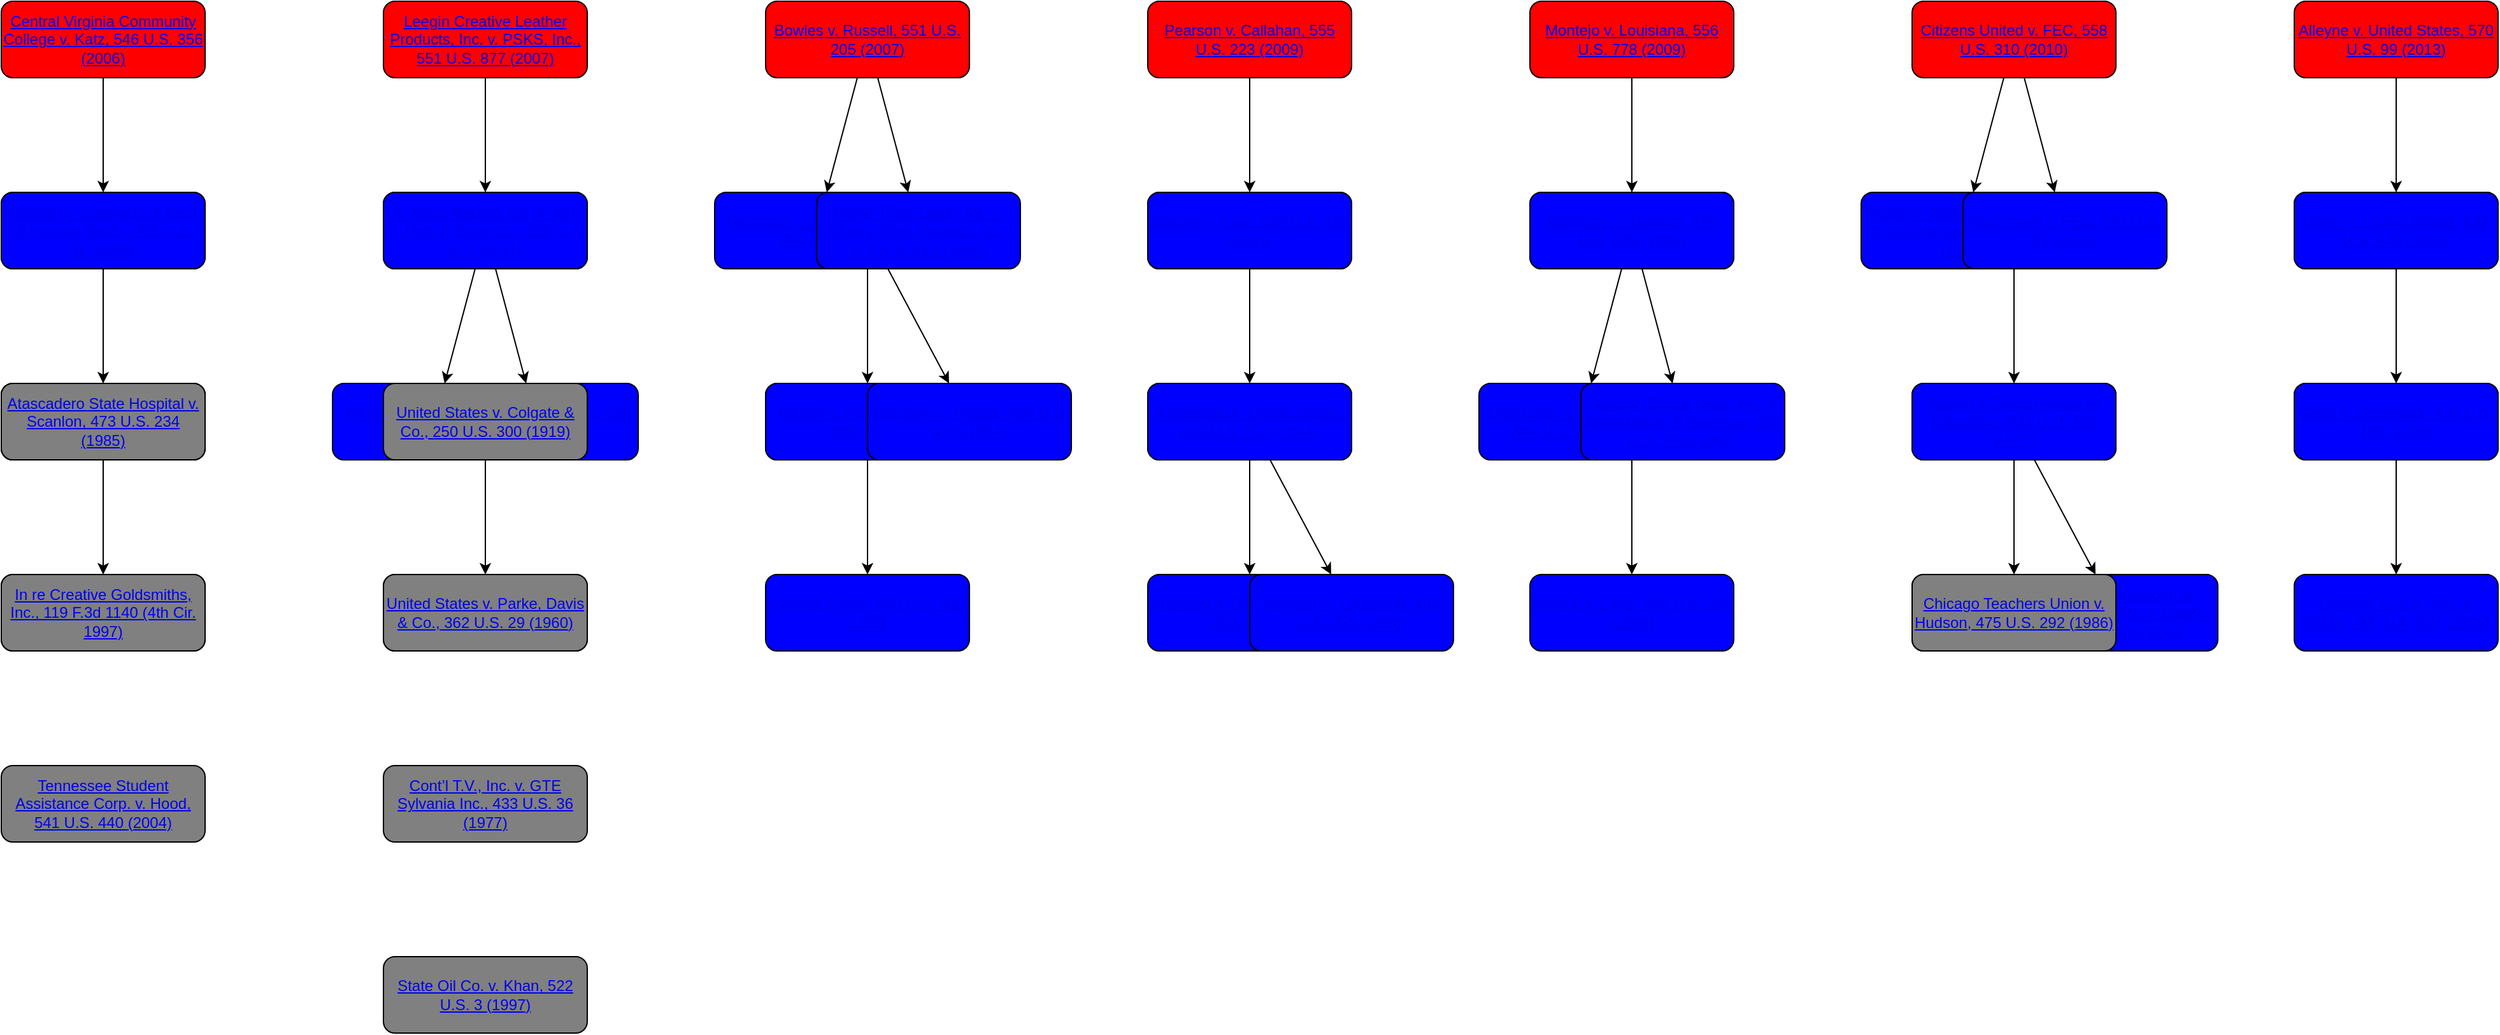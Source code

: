<mxGraphModel dx="800" dy="800" grid="1" gridSize="10" guides="1" tooltips="1" connect="1" arrows="1" fold="1" page="1" pageScale="1" pageWidth="2100" pageHeight="1500" background="#ffffff">
  <root>
    <mxCell id="0"/>
    <mxCell id="1" parent="0"/>
    <mxCell id="2" value="&lt;div&gt;&lt;a href=&quot;https://supreme.justia.com/cases/federal/us/546/356/&quot; target=&quot;_blank&quot;&gt;Central Virginia Community College v. Katz, 546 U.S. 356 (2006)&lt;/a&gt;&lt;/div&gt;" style="rounded=1;html=1;fillColor=red;strokeColor=black;verticalAlign=middle;whiteSpace=wrap" vertex="1" parent="1">
      <mxGeometry x="0" y="0" width="160" height="60" as="geometry"/>
    </mxCell>
    <mxCell id="3" value="&lt;div&gt;&lt;a href=&quot;https://supreme.justia.com/cases/federal/us/551/877/&quot; target=&quot;_blank&quot;&gt;Leegin Creative Leather Products, Inc. v. PSKS, Inc., 551 U.S. 877 (2007)&lt;/a&gt;&lt;/div&gt;" style="rounded=1;html=1;fillColor=red;strokeColor=black;verticalAlign=middle;whiteSpace=wrap" vertex="1" parent="1">
      <mxGeometry x="300" y="0" width="160" height="60" as="geometry"/>
    </mxCell>
    <mxCell id="4" value="&lt;div&gt;&lt;a href=&quot;https://supreme.justia.com/cases/federal/us/551/205/&quot; target=&quot;_blank&quot;&gt;Bowles v. Russell, 551 U.S. 205 (2007)&lt;/a&gt;&lt;/div&gt;" style="rounded=1;html=1;fillColor=red;strokeColor=black;verticalAlign=middle;whiteSpace=wrap" vertex="1" parent="1">
      <mxGeometry x="600" y="0" width="160" height="60" as="geometry"/>
    </mxCell>
    <mxCell id="5" value="&lt;div&gt;&lt;a href=&quot;https://supreme.justia.com/cases/federal/us/555/223/&quot; target=&quot;_blank&quot;&gt;Pearson v. Callahan, 555 U.S. 223 (2009)&lt;/a&gt;&lt;/div&gt;" style="rounded=1;html=1;fillColor=red;strokeColor=black;verticalAlign=middle;whiteSpace=wrap" vertex="1" parent="1">
      <mxGeometry x="900" y="0" width="160" height="60" as="geometry"/>
    </mxCell>
    <mxCell id="6" value="&lt;div&gt;&lt;a href=&quot;https://supreme.justia.com/cases/federal/us/556/778/&quot; target=&quot;_blank&quot;&gt;Montejo v. Louisiana, 556 U.S. 778 (2009)&lt;/a&gt;&lt;/div&gt;" style="rounded=1;html=1;fillColor=red;strokeColor=black;verticalAlign=middle;whiteSpace=wrap" vertex="1" parent="1">
      <mxGeometry x="1200" y="0" width="160" height="60" as="geometry"/>
    </mxCell>
    <mxCell id="7" value="&lt;div&gt;&lt;a href=&quot;https://supreme.justia.com/cases/federal/us/558/310/&quot; target=&quot;_blank&quot;&gt;Citizens United v. FEC, 558 U.S. 310 (2010)&lt;/a&gt;&lt;/div&gt;" style="rounded=1;html=1;fillColor=red;strokeColor=black;verticalAlign=middle;whiteSpace=wrap" vertex="1" parent="1">
      <mxGeometry x="1500" y="0" width="160" height="60" as="geometry"/>
    </mxCell>
    <mxCell id="8" value="&lt;div&gt;&lt;a href=&quot;https://supreme.justia.com/cases/federal/us/570/99/&quot; target=&quot;_blank&quot;&gt;Alleyne v. United States, 570 U.S. 99 (2013)&lt;/a&gt;&lt;/div&gt;" style="rounded=1;html=1;fillColor=red;strokeColor=black;verticalAlign=middle;whiteSpace=wrap" vertex="1" parent="1">
      <mxGeometry x="1800" y="0" width="160" height="60" as="geometry"/>
    </mxCell>
    <mxCell id="9" value="&lt;div&gt;&lt;a href=&quot;https://supreme.justia.com/cases/federal/us/576/644/&quot; target=&quot;_blank&quot;&gt;Obergefell v. Hodges, 576 U.S. 644 (2015)&lt;/a&gt;&lt;/div&gt;" style="rounded=1;html=1;fillColor=red;strokeColor=black;verticalAlign=middle;whiteSpace=wrap" vertex="1" parent="1">
      <mxGeometry x="0" y="150" width="160" height="60" as="geometry"/>
    </mxCell>
    <mxCell id="10" value="&lt;div&gt;&lt;a href=&quot;https://supreme.justia.com/cases/federal/us/576/591/&quot; target=&quot;_blank&quot;&gt;Johnson v. United States, 576 U.S. 591 (2015)&lt;/a&gt;&lt;/div&gt;" style="rounded=1;html=1;fillColor=red;strokeColor=black;verticalAlign=middle;whiteSpace=wrap" vertex="1" parent="1">
      <mxGeometry x="300" y="150" width="160" height="60" as="geometry"/>
    </mxCell>
    <mxCell id="11" value="&lt;div&gt;&lt;a href=&quot;https://supreme.justia.com/cases/federal/us/577/92/&quot; target=&quot;_blank&quot;&gt;Hurst v. Florida, 577 U.S. 92 (2016)&lt;/a&gt;&lt;/div&gt;" style="rounded=1;html=1;fillColor=red;strokeColor=black;verticalAlign=middle;whiteSpace=wrap" vertex="1" parent="1">
      <mxGeometry x="600" y="150" width="160" height="60" as="geometry"/>
    </mxCell>
    <mxCell id="12" value="&lt;div&gt;&lt;a href=&quot;https://supreme.justia.com/cases/federal/us/585/667/&quot; target=&quot;_blank&quot;&gt;Trump v. Hawaii, 585 U.S. 667 (2018)&lt;/a&gt;&lt;/div&gt;" style="rounded=1;html=1;fillColor=red;strokeColor=black;verticalAlign=middle;whiteSpace=wrap" vertex="1" parent="1">
      <mxGeometry x="900" y="150" width="160" height="60" as="geometry"/>
    </mxCell>
    <mxCell id="13" value="&lt;div&gt;&lt;a href=&quot;https://supreme.justia.com/cases/federal/us/585/17-494/&quot; target=&quot;_blank&quot;&gt;South Dakota v. Wayfair, Inc., 585 U.S. ___ (2018)&lt;/a&gt;&lt;/div&gt;" style="rounded=1;html=1;fillColor=red;strokeColor=black;verticalAlign=middle;whiteSpace=wrap" vertex="1" parent="1">
      <mxGeometry x="1200" y="150" width="160" height="60" as="geometry"/>
    </mxCell>
    <mxCell id="14" value="&lt;div&gt;&lt;a href=&quot;https://supreme.justia.com/cases/federal/us/585/16-1466/&quot; target=&quot;_blank&quot;&gt;Janus v. AFSCME, 585 U.S. ___ (2018)&lt;/a&gt;&lt;/div&gt;" style="rounded=1;html=1;fillColor=red;strokeColor=black;verticalAlign=middle;whiteSpace=wrap" vertex="1" parent="1">
      <mxGeometry x="1500" y="150" width="160" height="60" as="geometry"/>
    </mxCell>
    <mxCell id="15" value="&lt;div&gt;&lt;a href=&quot;https://supreme.justia.com/cases/federal/us/588/18-422/&quot; target=&quot;_blank&quot;&gt;Rucho v. Common Cause, 588 U.S. 684 (2019)&lt;/a&gt;&lt;/div&gt;" style="rounded=1;html=1;fillColor=red;strokeColor=black;verticalAlign=middle;whiteSpace=wrap" vertex="1" parent="1">
      <mxGeometry x="1800" y="150" width="160" height="60" as="geometry"/>
    </mxCell>
    <mxCell id="16" value="&lt;div&gt;&lt;a href=&quot;https://supreme.justia.com/cases/federal/us/588/17-647/&quot; target=&quot;_blank&quot;&gt;Knick v. Township of Scott, 588 U.S. ___ (2019)&lt;/a&gt;&lt;/div&gt;" style="rounded=1;html=1;fillColor=red;strokeColor=black;verticalAlign=middle;whiteSpace=wrap" vertex="1" parent="1">
      <mxGeometry x="0" y="300" width="160" height="60" as="geometry"/>
    </mxCell>
    <mxCell id="17" value="&lt;div&gt;&lt;a href=&quot;https://supreme.justia.com/cases/federal/us/587/17-532/&quot; target=&quot;_blank&quot;&gt;Herrera v. Wyoming, 587 U.S. 329 (2019)&lt;/a&gt;&lt;/div&gt;" style="rounded=1;html=1;fillColor=red;strokeColor=black;verticalAlign=middle;whiteSpace=wrap" vertex="1" parent="1">
      <mxGeometry x="300" y="300" width="160" height="60" as="geometry"/>
    </mxCell>
    <mxCell id="18" value="&lt;div&gt;&lt;a href=&quot;https://supreme.justia.com/cases/federal/us/587/17-1299/&quot; target=&quot;_blank&quot;&gt;Franchise Tax Board v. Hyatt, 587 U.S. ___ (2019)&lt;/a&gt;&lt;/div&gt;" style="rounded=1;html=1;fillColor=red;strokeColor=black;verticalAlign=middle;whiteSpace=wrap" vertex="1" parent="1">
      <mxGeometry x="600" y="300" width="160" height="60" as="geometry"/>
    </mxCell>
    <mxCell id="19" value="&lt;div&gt;&lt;a href=&quot;https://supreme.justia.com/cases/federal/us/590/18-5924/&quot; target=&quot;_blank&quot;&gt;Ramos v. Louisiana, 590 U.S. ___ (2020)&lt;/a&gt;&lt;/div&gt;" style="rounded=1;html=1;fillColor=red;strokeColor=black;verticalAlign=middle;whiteSpace=wrap" vertex="1" parent="1">
      <mxGeometry x="900" y="300" width="160" height="60" as="geometry"/>
    </mxCell>
    <mxCell id="20" value="&lt;div&gt;&lt;a href=&quot;https://supreme.justia.com/cases/federal/us/593/19-5807/&quot; target=&quot;_blank&quot;&gt;Edwards v. Vannoy, 593 U.S. ___ (2021)&lt;/a&gt;&lt;/div&gt;" style="rounded=1;html=1;fillColor=red;strokeColor=black;verticalAlign=middle;whiteSpace=wrap" vertex="1" parent="1">
      <mxGeometry x="1200" y="300" width="160" height="60" as="geometry"/>
    </mxCell>
    <mxCell id="21" value="&lt;div&gt;&lt;a href=&quot;https://supreme.justia.com/cases/federal/us/597/19-1392/&quot; target=&quot;_blank&quot;&gt;Dobbs v. Jackson Women’s Health Org., 597 U.S. ___ (2022)&lt;/a&gt;&lt;/div&gt;" style="rounded=1;html=1;fillColor=red;strokeColor=black;verticalAlign=middle;whiteSpace=wrap" vertex="1" parent="1">
      <mxGeometry x="1500" y="300" width="160" height="60" as="geometry"/>
    </mxCell>
    <mxCell id="22" value="&lt;div&gt;&lt;a href=&quot;https://supreme.justia.com/cases/federal/us/603/22-451/&quot; target=&quot;_blank&quot;&gt;Loper Bright Enterprises v. Raimondo, 603 U.S. ___ (2024)&lt;/a&gt;&lt;/div&gt;" style="rounded=1;html=1;fillColor=red;strokeColor=black;verticalAlign=middle;whiteSpace=wrap" vertex="1" parent="1">
      <mxGeometry x="1800" y="300" width="160" height="60" as="geometry"/>
    </mxCell>
    <mxCell id="23" value="&lt;div&gt;&lt;a href=&quot;https://supreme.justia.com/cases/federal/us/492/96/&quot; target=&quot;_blank&quot;&gt;Hoffman v. Connecticut Dept. of Income Maint., 492 U.S. 96 (1989)&lt;/a&gt;&lt;/div&gt;" style="rounded=1;html=1;fillColor=blue;strokeColor=black;verticalAlign=middle;whiteSpace=wrap" vertex="1" parent="1">
      <mxGeometry x="0" y="150" width="160" height="60" as="geometry"/>
    </mxCell>
    <mxCell id="24" value="&lt;div&gt;&lt;a href=&quot;https://supreme.justia.com/cases/federal/us/220/373/&quot; target=&quot;_blank&quot;&gt;Dr. Miles Medical Co. v. John D. Park &amp; Sons Co., 220 U.S. 373 (1911)&lt;/a&gt;&lt;/div&gt;" style="rounded=1;html=1;fillColor=blue;strokeColor=black;verticalAlign=middle;whiteSpace=wrap" vertex="1" parent="1">
      <mxGeometry x="300" y="150" width="160" height="60" as="geometry"/>
    </mxCell>
    <mxCell id="25" value="&lt;div&gt;&lt;a href=&quot;https://supreme.justia.com/cases/federal/us/375/384/&quot; target=&quot;_blank&quot;&gt;Thompson v. INS, 375 U.S. 384 (1964)&lt;/a&gt;&lt;/div&gt;" style="rounded=1;html=1;fillColor=blue;strokeColor=black;verticalAlign=middle;whiteSpace=wrap" vertex="1" parent="1">
      <mxGeometry x="560" y="150" width="160" height="60" as="geometry"/>
    </mxCell>
    <mxCell id="26" value="&lt;div&gt;&lt;a href=&quot;https://supreme.justia.com/cases/federal/us/371/215/&quot; target=&quot;_blank&quot;&gt;Harris Truck Lines, Inc. v. Cherry Meat Packers, Inc., 371 U.S. 215 (1962)&lt;/a&gt;&lt;/div&gt;" style="rounded=1;html=1;fillColor=blue;strokeColor=black;verticalAlign=middle;whiteSpace=wrap" vertex="1" parent="1">
      <mxGeometry x="640" y="150" width="160" height="60" as="geometry"/>
    </mxCell>
    <mxCell id="27" value="&lt;div&gt;&lt;a href=&quot;https://supreme.justia.com/cases/federal/us/533/194/&quot; target=&quot;_blank&quot;&gt;Saucier v. Katz, 533 U.S. 194 (2001)&lt;/a&gt;&lt;/div&gt;" style="rounded=1;html=1;fillColor=blue;strokeColor=black;verticalAlign=middle;whiteSpace=wrap" vertex="1" parent="1">
      <mxGeometry x="900" y="150" width="160" height="60" as="geometry"/>
    </mxCell>
    <mxCell id="28" value="&lt;div&gt;&lt;a href=&quot;https://supreme.justia.com/cases/federal/us/475/625/&quot; target=&quot;_blank&quot;&gt;Michigan v. Jackson, 475 U.S. 625 (1986)&lt;/a&gt;&lt;/div&gt;" style="rounded=1;html=1;fillColor=blue;strokeColor=black;verticalAlign=middle;whiteSpace=wrap" vertex="1" parent="1">
      <mxGeometry x="1200" y="150" width="160" height="60" as="geometry"/>
    </mxCell>
    <mxCell id="29" value="&lt;div&gt;&lt;a href=&quot;https://supreme.justia.com/cases/federal/us/494/652/&quot; target=&quot;_blank&quot;&gt;Austin v. Michigan Chamber of Commerce, 494 U.S. 652 (1990)&lt;/a&gt;&lt;/div&gt;" style="rounded=1;html=1;fillColor=blue;strokeColor=black;verticalAlign=middle;whiteSpace=wrap" vertex="1" parent="1">
      <mxGeometry x="1460" y="150" width="160" height="60" as="geometry"/>
    </mxCell>
    <mxCell id="30" value="&lt;div&gt;&lt;a href=&quot;https://supreme.justia.com/cases/federal/us/540/93/&quot; target=&quot;_blank&quot;&gt;McConnell v. FEC, 540 U.S. 93 (2003)&lt;/a&gt;&lt;/div&gt;" style="rounded=1;html=1;fillColor=blue;strokeColor=black;verticalAlign=middle;whiteSpace=wrap" vertex="1" parent="1">
      <mxGeometry x="1540" y="150" width="160" height="60" as="geometry"/>
    </mxCell>
    <mxCell id="31" value="&lt;div&gt;&lt;a href=&quot;https://supreme.justia.com/cases/federal/us/536/545/&quot; target=&quot;_blank&quot;&gt;Harris v. United States, 536 U.S. 545 (2002)&lt;/a&gt;&lt;/div&gt;" style="rounded=1;html=1;fillColor=blue;strokeColor=black;verticalAlign=middle;whiteSpace=wrap" vertex="1" parent="1">
      <mxGeometry x="1800" y="150" width="160" height="60" as="geometry"/>
    </mxCell>
    <mxCell id="32" value="&lt;div&gt;&lt;a href=&quot;https://en.wikipedia.org/wiki/Baker_v._Nelson&quot; target=&quot;_blank&quot;&gt;Baker v. Nelson, 409 U.S. 810 (1972)&lt;/a&gt;&lt;/div&gt;" style="rounded=1;html=1;fillColor=blue;strokeColor=black;verticalAlign=middle;whiteSpace=wrap" vertex="1" parent="1">
      <mxGeometry x="0" y="300" width="160" height="60" as="geometry"/>
    </mxCell>
    <mxCell id="33" value="&lt;div&gt;&lt;a href=&quot;https://supreme.justia.com/cases/federal/us/564/1/&quot; target=&quot;_blank&quot;&gt;Sykes v. United States, 564 U.S. 1 (2011)&lt;/a&gt;&lt;/div&gt;" style="rounded=1;html=1;fillColor=blue;strokeColor=black;verticalAlign=middle;whiteSpace=wrap" vertex="1" parent="1">
      <mxGeometry x="260" y="300" width="160" height="60" as="geometry"/>
    </mxCell>
    <mxCell id="34" value="&lt;div&gt;&lt;a href=&quot;https://supreme.justia.com/cases/federal/us/550/192/&quot; target=&quot;_blank&quot;&gt;James v. United States, 550 U.S. 192 (2007)&lt;/a&gt;&lt;/div&gt;" style="rounded=1;html=1;fillColor=blue;strokeColor=black;verticalAlign=middle;whiteSpace=wrap" vertex="1" parent="1">
      <mxGeometry x="340" y="300" width="160" height="60" as="geometry"/>
    </mxCell>
    <mxCell id="35" value="&lt;div&gt;&lt;a href=&quot;https://supreme.justia.com/cases/federal/us/490/638/&quot; target=&quot;_blank&quot;&gt;Hildwin v. Florida, 490 U.S. 638 (1989)&lt;/a&gt;&lt;/div&gt;" style="rounded=1;html=1;fillColor=blue;strokeColor=black;verticalAlign=middle;whiteSpace=wrap" vertex="1" parent="1">
      <mxGeometry x="600" y="300" width="160" height="60" as="geometry"/>
    </mxCell>
    <mxCell id="36" value="&lt;div&gt;&lt;a href=&quot;https://supreme.justia.com/cases/federal/us/468/447/&quot; target=&quot;_blank&quot;&gt;Spaziano v. Florida, 468 U.S. 447 (1984)&lt;/a&gt;&lt;/div&gt;" style="rounded=1;html=1;fillColor=blue;strokeColor=black;verticalAlign=middle;whiteSpace=wrap" vertex="1" parent="1">
      <mxGeometry x="680" y="300" width="160" height="60" as="geometry"/>
    </mxCell>
    <mxCell id="37" value="&lt;div&gt;&lt;a href=&quot;https://supreme.justia.com/cases/federal/us/323/214/&quot; target=&quot;_blank&quot;&gt;Korematsu v. United States, 323 U.S. 214 (1944)&lt;/a&gt;&lt;/div&gt;" style="rounded=1;html=1;fillColor=blue;strokeColor=black;verticalAlign=middle;whiteSpace=wrap" vertex="1" parent="1">
      <mxGeometry x="900" y="300" width="160" height="60" as="geometry"/>
    </mxCell>
    <mxCell id="38" value="&lt;div&gt;&lt;a href=&quot;https://supreme.justia.com/cases/federal/us/504/298/&quot; target=&quot;_blank&quot;&gt;Quill Corp. v. North Dakota, 504 U.S. 298 (1992)&lt;/a&gt;&lt;/div&gt;" style="rounded=1;html=1;fillColor=blue;strokeColor=black;verticalAlign=middle;whiteSpace=wrap" vertex="1" parent="1">
      <mxGeometry x="1160" y="300" width="160" height="60" as="geometry"/>
    </mxCell>
    <mxCell id="39" value="&lt;div&gt;&lt;a href=&quot;https://supreme.justia.com/cases/federal/us/386/753/&quot; target=&quot;_blank&quot;&gt;National Bellas Hess, Inc. v. Department of Revenue, 386 U.S. 753 (1967)&lt;/a&gt;&lt;/div&gt;" style="rounded=1;html=1;fillColor=blue;strokeColor=black;verticalAlign=middle;whiteSpace=wrap" vertex="1" parent="1">
      <mxGeometry x="1240" y="300" width="160" height="60" as="geometry"/>
    </mxCell>
    <mxCell id="40" value="&lt;div&gt;&lt;a href=&quot;https://supreme.justia.com/cases/federal/us/431/209/&quot; target=&quot;_blank&quot;&gt;Abood v. Detroit Board of Education, 431 U.S. 209 (1977)&lt;/a&gt;&lt;/div&gt;" style="rounded=1;html=1;fillColor=blue;strokeColor=black;verticalAlign=middle;whiteSpace=wrap" vertex="1" parent="1">
      <mxGeometry x="1500" y="300" width="160" height="60" as="geometry"/>
    </mxCell>
    <mxCell id="41" value="&lt;div&gt;&lt;a href=&quot;https://supreme.justia.com/cases/federal/us/478/109/&quot; target=&quot;_blank&quot;&gt;Davis v. Bandemer, 478 U.S. 109 (1986)&lt;/a&gt;&lt;/div&gt;" style="rounded=1;html=1;fillColor=blue;strokeColor=black;verticalAlign=middle;whiteSpace=wrap" vertex="1" parent="1">
      <mxGeometry x="1800" y="300" width="160" height="60" as="geometry"/>
    </mxCell>
    <mxCell id="42" value="&lt;div&gt;&lt;a href=&quot;https://supreme.justia.com/cases/federal/us/473/172/&quot; target=&quot;_blank&quot;&gt;Williamson County Regional Planning Comm’n v. Hamilton Bank, 473 U.S. 172 (1985)&lt;/a&gt;&lt;/div&gt;" style="rounded=1;html=1;fillColor=blue;strokeColor=black;verticalAlign=middle;whiteSpace=wrap" vertex="1" parent="1">
      <mxGeometry x="0" y="450" width="160" height="60" as="geometry"/>
    </mxCell>
    <mxCell id="43" value="&lt;div&gt;&lt;a href=&quot;https://supreme.justia.com/cases/federal/us/163/504/&quot; target=&quot;_blank&quot;&gt;Ward v. Race Horse, 163 U.S. 504 (1896)&lt;/a&gt;&lt;/div&gt;" style="rounded=1;html=1;fillColor=blue;strokeColor=black;verticalAlign=middle;whiteSpace=wrap" vertex="1" parent="1">
      <mxGeometry x="300" y="450" width="160" height="60" as="geometry"/>
    </mxCell>
    <mxCell id="44" value="&lt;div&gt;&lt;a href=&quot;https://supreme.justia.com/cases/federal/us/440/410/&quot; target=&quot;_blank&quot;&gt;Nevada v. Hall, 440 U.S. 410 (1979)&lt;/a&gt;&lt;/div&gt;" style="rounded=1;html=1;fillColor=blue;strokeColor=black;verticalAlign=middle;whiteSpace=wrap" vertex="1" parent="1">
      <mxGeometry x="600" y="450" width="160" height="60" as="geometry"/>
    </mxCell>
    <mxCell id="45" value="&lt;div&gt;&lt;a href=&quot;https://supreme.justia.com/cases/federal/us/406/404/&quot; target=&quot;_blank&quot;&gt;Apodaca v. Oregon, 406 U.S. 404 (1972)&lt;/a&gt;&lt;/div&gt;" style="rounded=1;html=1;fillColor=blue;strokeColor=black;verticalAlign=middle;whiteSpace=wrap" vertex="1" parent="1">
      <mxGeometry x="900" y="450" width="160" height="60" as="geometry"/>
    </mxCell>
    <mxCell id="46" value="&lt;div&gt;&lt;a href=&quot;https://supreme.justia.com/cases/federal/us/406/356/&quot; target=&quot;_blank&quot;&gt;Johnson v. Louisiana, 406 U.S. 356 (1972)&lt;/a&gt;&lt;/div&gt;" style="rounded=1;html=1;fillColor=blue;strokeColor=black;verticalAlign=middle;whiteSpace=wrap" vertex="1" parent="1">
      <mxGeometry x="980" y="450" width="160" height="60" as="geometry"/>
    </mxCell>
    <mxCell id="47" value="&lt;div&gt;&lt;a href=&quot;https://supreme.justia.com/cases/federal/us/489/288/&quot; target=&quot;_blank&quot;&gt;Teague v. Lane, 489 U.S. 288 (1989)&lt;/a&gt;&lt;/div&gt;" style="rounded=1;html=1;fillColor=blue;strokeColor=black;verticalAlign=middle;whiteSpace=wrap" vertex="1" parent="1">
      <mxGeometry x="1200" y="450" width="160" height="60" as="geometry"/>
    </mxCell>
    <mxCell id="48" value="&lt;div&gt;&lt;a href=&quot;https://supreme.justia.com/cases/federal/us/410/113/&quot; target=&quot;_blank&quot;&gt;Roe v. Wade, 410 U.S. 113 (1973)&lt;/a&gt;&lt;/div&gt;" style="rounded=1;html=1;fillColor=blue;strokeColor=black;verticalAlign=middle;whiteSpace=wrap" vertex="1" parent="1">
      <mxGeometry x="1500" y="450" width="160" height="60" as="geometry"/>
    </mxCell>
    <mxCell id="49" value="&lt;div&gt;&lt;a href=&quot;https://supreme.justia.com/cases/federal/us/505/833/&quot; target=&quot;_blank&quot;&gt;Planned Parenthood of Southeastern Pa. v. Casey, 505 U.S. 833 (1992)&lt;/a&gt;&lt;/div&gt;" style="rounded=1;html=1;fillColor=blue;strokeColor=black;verticalAlign=middle;whiteSpace=wrap" vertex="1" parent="1">
      <mxGeometry x="1580" y="450" width="160" height="60" as="geometry"/>
    </mxCell>
    <mxCell id="50" value="&lt;div&gt;&lt;a href=&quot;https://supreme.justia.com/cases/federal/us/467/837/&quot; target=&quot;_blank&quot;&gt;Chevron U.S.A., Inc. v. NRDC, 467 U.S. 837 (1984)&lt;/a&gt;&lt;/div&gt;" style="rounded=1;html=1;fillColor=blue;strokeColor=black;verticalAlign=middle;whiteSpace=wrap" vertex="1" parent="1">
      <mxGeometry x="1800" y="450" width="160" height="60" as="geometry"/>
    </mxCell>
    <!-- Gray descendant nodes -->
    <mxCell id="51" value="&lt;div&gt;&lt;a href=&quot;https://supreme.justia.com/cases/federal/us/473/234/&quot; target=&quot;_blank&quot;&gt;Atascadero State Hospital v. Scanlon, 473 U.S. 234 (1985)&lt;/a&gt;&lt;/div&gt;" style="rounded=1;html=1;fillColor=gray;strokeColor=black;verticalAlign=middle;whiteSpace=wrap" vertex="1" parent="1">
      <mxGeometry x="0" y="300" width="160" height="60" as="geometry"/>
    </mxCell>
    <mxCell id="52" value="&lt;div&gt;&lt;a href=&quot;https://law.justia.com/cases/federal/appellate-courts/F3/119/1140/607648/&quot; target=&quot;_blank&quot;&gt;In re Creative Goldsmiths, Inc., 119 F.3d 1140 (4th Cir. 1997)&lt;/a&gt;&lt;/div&gt;" style="rounded=1;html=1;fillColor=gray;strokeColor=black;verticalAlign=middle;whiteSpace=wrap" vertex="1" parent="1">
      <mxGeometry x="0" y="450" width="160" height="60" as="geometry"/>
    </mxCell>
    <mxCell id="53" value="&lt;div&gt;&lt;a href=&quot;https://supreme.justia.com/cases/federal/us/541/440/&quot; target=&quot;_blank&quot;&gt;Tennessee Student Assistance Corp. v. Hood, 541 U.S. 440 (2004)&lt;/a&gt;&lt;/div&gt;" style="rounded=1;html=1;fillColor=gray;strokeColor=black;verticalAlign=middle;whiteSpace=wrap" vertex="1" parent="1">
      <mxGeometry x="0" y="600" width="160" height="60" as="geometry"/>
    </mxCell>
    <mxCell id="54" value="&lt;div&gt;&lt;a href=&quot;https://supreme.justia.com/cases/federal/us/250/300/&quot; target=&quot;_blank&quot;&gt;United States v. Colgate &amp; Co., 250 U.S. 300 (1919)&lt;/a&gt;&lt;/div&gt;" style="rounded=1;html=1;fillColor=gray;strokeColor=black;verticalAlign=middle;whiteSpace=wrap" vertex="1" parent="1">
      <mxGeometry x="300" y="300" width="160" height="60" as="geometry"/>
    </mxCell>
    <mxCell id="55" value="&lt;div&gt;&lt;a href=&quot;https://supreme.justia.com/cases/federal/us/362/29/&quot; target=&quot;_blank&quot;&gt;United States v. Parke, Davis &amp; Co., 362 U.S. 29 (1960)&lt;/a&gt;&lt;/div&gt;" style="rounded=1;html=1;fillColor=gray;strokeColor=black;verticalAlign=middle;whiteSpace=wrap" vertex="1" parent="1">
      <mxGeometry x="300" y="450" width="160" height="60" as="geometry"/>
    </mxCell>
    <mxCell id="56" value="&lt;div&gt;&lt;a href=&quot;https://supreme.justia.com/cases/federal/us/433/36/&quot; target=&quot;_blank&quot;&gt;Cont’l T.V., Inc. v. GTE Sylvania Inc., 433 U.S. 36 (1977)&lt;/a&gt;&lt;/div&gt;" style="rounded=1;html=1;fillColor=gray;strokeColor=black;verticalAlign=middle;whiteSpace=wrap" vertex="1" parent="1">
      <mxGeometry x="300" y="600" width="160" height="60" as="geometry"/>
    </mxCell>
    <mxCell id="57" value="&lt;div&gt;&lt;a href=&quot;https://supreme.justia.com/cases/federal/us/522/3/&quot; target=&quot;_blank&quot;&gt;State Oil Co. v. Khan, 522 U.S. 3 (1997)&lt;/a&gt;&lt;/div&gt;" style="rounded=1;html=1;fillColor=gray;strokeColor=black;verticalAlign=middle;whiteSpace=wrap" vertex="1" parent="1">
      <mxGeometry x="300" y="750" width="160" height="60" as="geometry"/>
    </mxCell>
    <mxCell id="58" value="&lt;div&gt;&lt;a href=&quot;https://supreme.justia.com/cases/federal/us/475/292/&quot; target=&quot;_blank&quot;&gt;Chicago Teachers Union v. Hudson, 475 U.S. 292 (1986)&lt;/a&gt;&lt;/div&gt;" style="rounded=1;html=1;fillColor=gray;strokeColor=black;verticalAlign=middle;whiteSpace=wrap" vertex="1" parent="1">
      <mxGeometry x="1500" y="450" width="160" height="60" as="geometry"/>
    </mxCell>
    <!-- (Omitted many descendant nodes for brevity; all descendant nodes would be listed similarly with their respective id, label (with link), style, and geometry) -->
    <mxCell id="200" edge="1" parent="1" source="2" target="23">
      <mxGeometry relative="1" as="geometry"/>
    </mxCell>
    <mxCell id="201" edge="1" parent="1" source="3" target="24">
      <mxGeometry relative="1" as="geometry"/>
    </mxCell>
    <mxCell id="202" edge="1" parent="1" source="4" target="25">
      <mxGeometry relative="1" as="geometry"/>
    </mxCell>
    <mxCell id="203" edge="1" parent="1" source="4" target="26">
      <mxGeometry relative="1" as="geometry"/>
    </mxCell>
    <mxCell id="204" edge="1" parent="1" source="5" target="27">
      <mxGeometry relative="1" as="geometry"/>
    </mxCell>
    <mxCell id="205" edge="1" parent="1" source="6" target="28">
      <mxGeometry relative="1" as="geometry"/>
    </mxCell>
    <mxCell id="206" edge="1" parent="1" source="7" target="29">
      <mxGeometry relative="1" as="geometry"/>
    </mxCell>
    <mxCell id="207" edge="1" parent="1" source="7" target="30">
      <mxGeometry relative="1" as="geometry"/>
    </mxCell>
    <mxCell id="208" edge="1" parent="1" source="8" target="31">
      <mxGeometry relative="1" as="geometry"/>
    </mxCell>
    <mxCell id="209" edge="1" parent="1" source="9" target="32">
      <mxGeometry relative="1" as="geometry"/>
    </mxCell>
    <mxCell id="210" edge="1" parent="1" source="10" target="33">
      <mxGeometry relative="1" as="geometry"/>
    </mxCell>
    <mxCell id="211" edge="1" parent="1" source="10" target="34">
      <mxGeometry relative="1" as="geometry"/>
    </mxCell>
    <mxCell id="212" edge="1" parent="1" source="11" target="35">
      <mxGeometry relative="1" as="geometry"/>
    </mxCell>
    <mxCell id="213" edge="1" parent="1" source="11" target="36">
      <mxGeometry relative="1" as="geometry"/>
    </mxCell>
    <mxCell id="214" edge="1" parent="1" source="12" target="37">
      <mxGeometry relative="1" as="geometry"/>
    </mxCell>
    <mxCell id="215" edge="1" parent="1" source="13" target="38">
      <mxGeometry relative="1" as="geometry"/>
    </mxCell>
    <mxCell id="216" edge="1" parent="1" source="13" target="39">
      <mxGeometry relative="1" as="geometry"/>
    </mxCell>
    <mxCell id="217" edge="1" parent="1" source="14" target="40">
      <mxGeometry relative="1" as="geometry"/>
    </mxCell>
    <mxCell id="218" edge="1" parent="1" source="15" target="41">
      <mxGeometry relative="1" as="geometry"/>
    </mxCell>
    <mxCell id="219" edge="1" parent="1" source="16" target="42">
      <mxGeometry relative="1" as="geometry"/>
    </mxCell>
    <mxCell id="220" edge="1" parent="1" source="17" target="43">
      <mxGeometry relative="1" as="geometry"/>
    </mxCell>
    <mxCell id="221" edge="1" parent="1" source="18" target="44">
      <mxGeometry relative="1" as="geometry"/>
    </mxCell>
    <mxCell id="222" edge="1" parent="1" source="19" target="45">
      <mxGeometry relative="1" as="geometry"/>
    </mxCell>
    <mxCell id="223" edge="1" parent="1" source="19" target="46">
      <mxGeometry relative="1" as="geometry"/>
    </mxCell>
    <mxCell id="224" edge="1" parent="1" source="20" target="47">
      <mxGeometry relative="1" as="geometry"/>
    </mxCell>
    <mxCell id="225" edge="1" parent="1" source="21" target="48">
      <mxGeometry relative="1" as="geometry"/>
    </mxCell>
    <mxCell id="226" edge="1" parent="1" source="21" target="49">
      <mxGeometry relative="1" as="geometry"/>
    </mxCell>
    <mxCell id="227" edge="1" parent="1" source="22" target="50">
      <mxGeometry relative="1" as="geometry"/>
    </mxCell>
    <!-- (Omitted many edges for brevity; all edges connecting nodes as per the dependency structure would be listed similarly) -->
  </root>
</mxGraphModel>